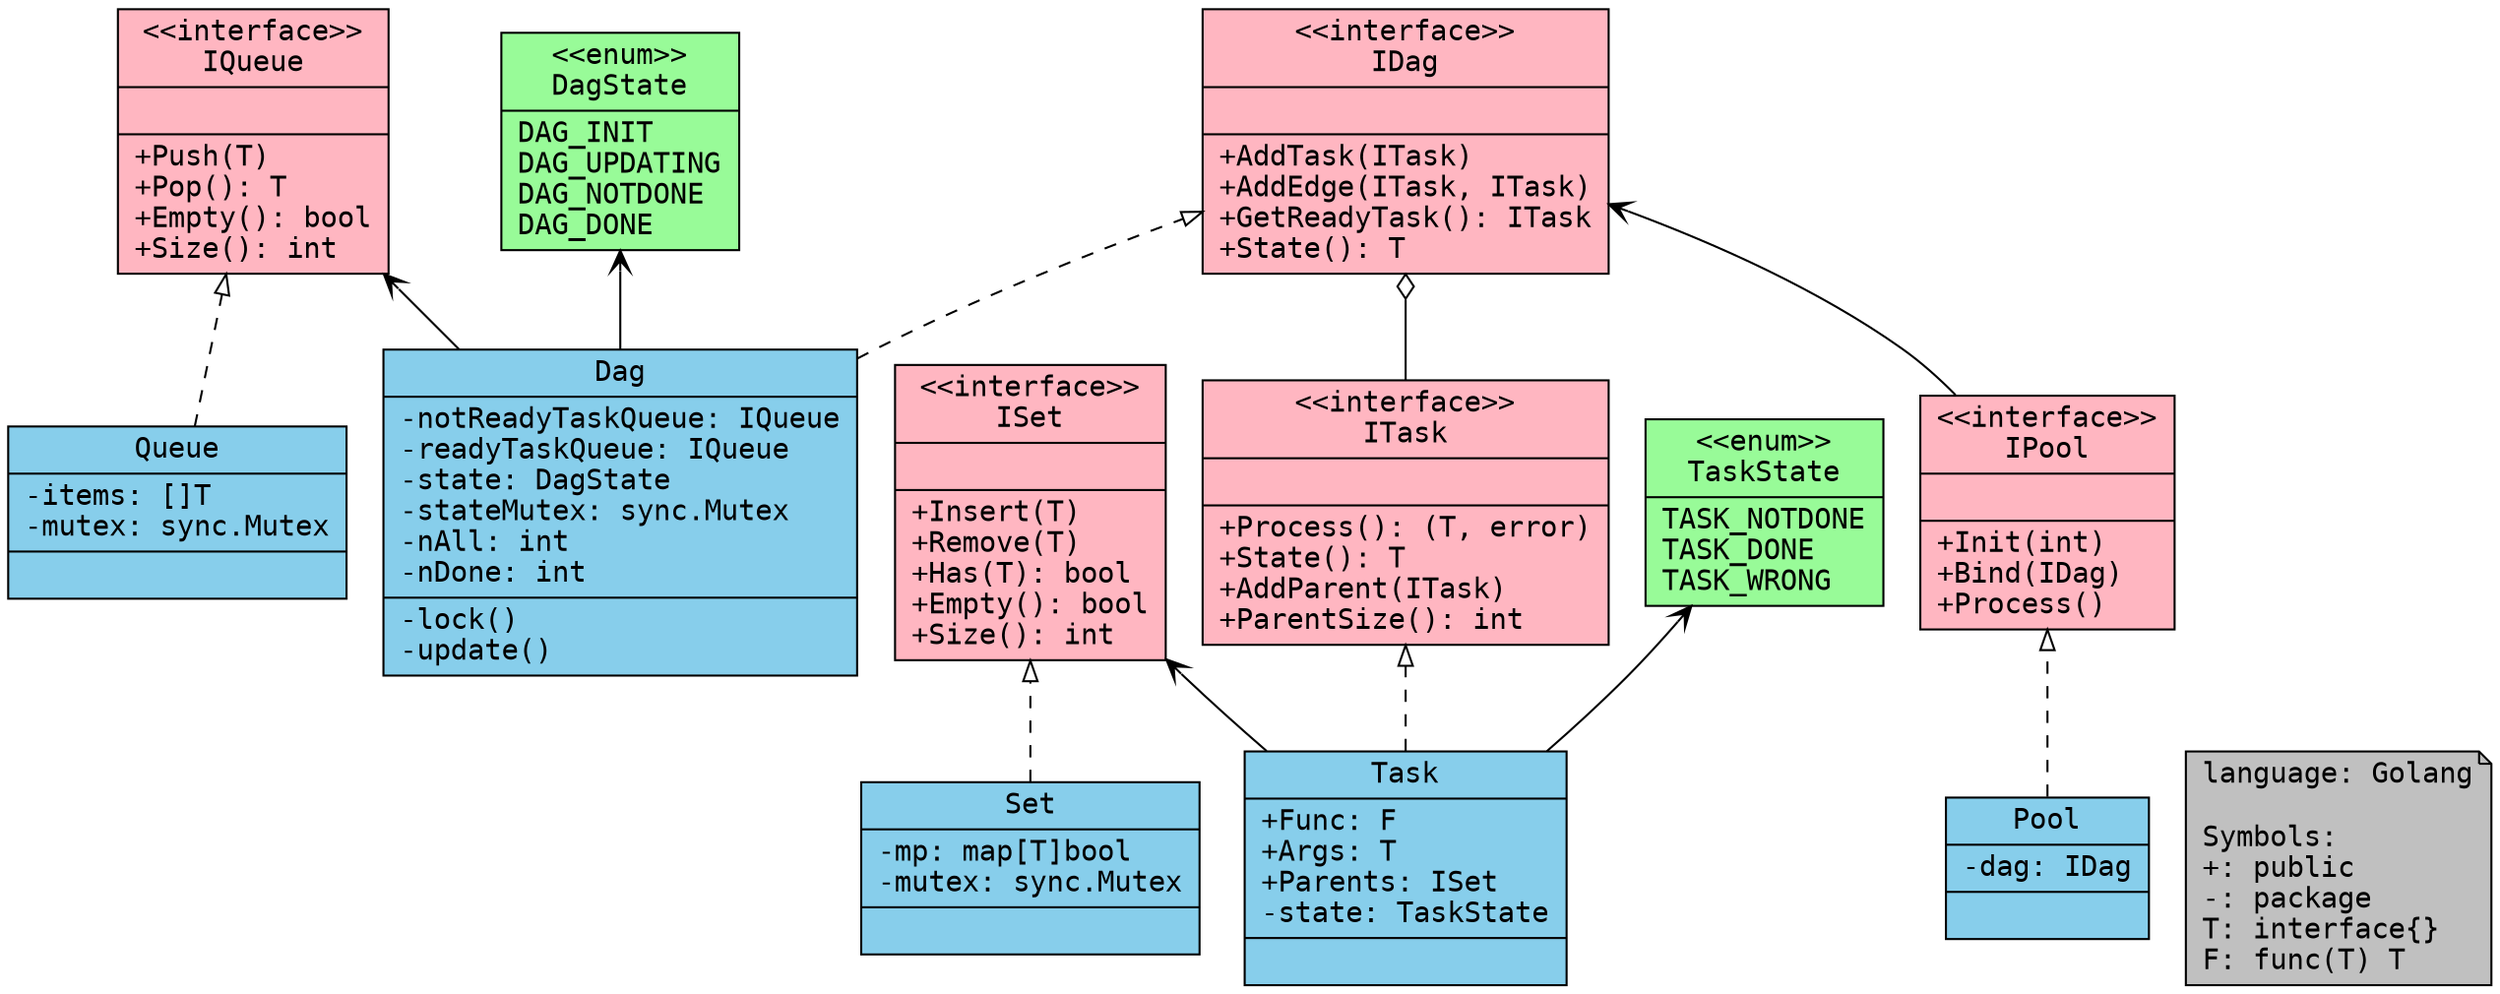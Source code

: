 digraph stargo {
    rankdir=BT

    graph [fontname = "Inconsolata"];
    node [fontname = "Inconsolata"];
    edge [fontname = "Inconsolata"];

    node [
        shape = "record"
        style = "filled"
        fillcolor = "lightpink"
    ]

    IQueue [
        label = "{\<\<interface\>\>\nIQueue||+Push(T)\l+Pop(): T\l+Empty(): bool\l+Size(): int\l}"
    ]

    ISet [
        label = "{\<\<interface\>\>\nISet||+Insert(T)\l+Remove(T)\l+Has(T): bool\l+Empty(): bool\l+Size(): int\l}"
    ]

    ITask [
        label = "{\<\<interface\>\>\nITask||+Process(): (T, error)\l+State(): T\l+AddParent(ITask)\l+ParentSize(): int\l}"
    ]

    IDag [
        label = "{\<\<interface\>\>\nIDag||+AddTask(ITask)\l+AddEdge(ITask, ITask)\l+GetReadyTask(): ITask\l+State(): T\l}"
    ]

    IPool [
        label = "{\<\<interface\>\>\nIPool||+Init(int)\l+Bind(IDag)\l+Process()\l}"
    ]

    node [
        fillcolor = "skyblue"
    ]

    Queue [
        label = "{Queue|-items: []T\l-mutex: sync.Mutex\l|}"
    ]

    Set [
        label = "{Set|-mp: map[T]bool\l-mutex: sync.Mutex\l|}"
    ]

    Task [
        label = "{Task|+Func: F\l+Args: T\l+Parents: ISet\l-state: TaskState\l|}"
    ]

    Dag [
        label = "{Dag|-notReadyTaskQueue: IQueue\l-readyTaskQueue: IQueue\l-state: DagState\l-stateMutex: sync.Mutex\l-nAll: int\l-nDone: int\l|-lock()\l-update()\l}"
    ]

    Pool [
        label = "{Pool|-dag: IDag\l|}"
    ]

    node [
        fillcolor = "palegreen"
    ]

    TaskState [
        label = "{\<\<enum\>\>\nTaskState\n|TASK_NOTDONE\lTASK_DONE\lTASK_WRONG\l}"
    ]

    DagState [
        label = "{\<\<enum\>\>\nDagState\n|DAG_INIT\lDAG_UPDATING\lDAG_NOTDONE\lDAG_DONE\l}"
    ]

    node [
        shape = "note"
        fillcolor = "gray"
    ]

    note01 [
        label = "language: Golang\l\lSymbols:\l+: public\l-: package\lT: interface{}\lF: func(T) T\l"
    ]


    edge [
        style=dashed 
        arrowhead=empty
    ]

    Queue -> IQueue
    Set -> ISet
    Task -> ITask 
    Dag -> IDag 
    Pool -> IPool

    edge [
        style=solid
        arrowhead=vee
    ]

    Task -> ISet
    Task -> TaskState
    Dag -> IQueue
    Dag -> DagState
    IPool -> IDag 

    edge [
        style=solid
        arrowhead=odiamond
    ]

    ITask -> IDag


}